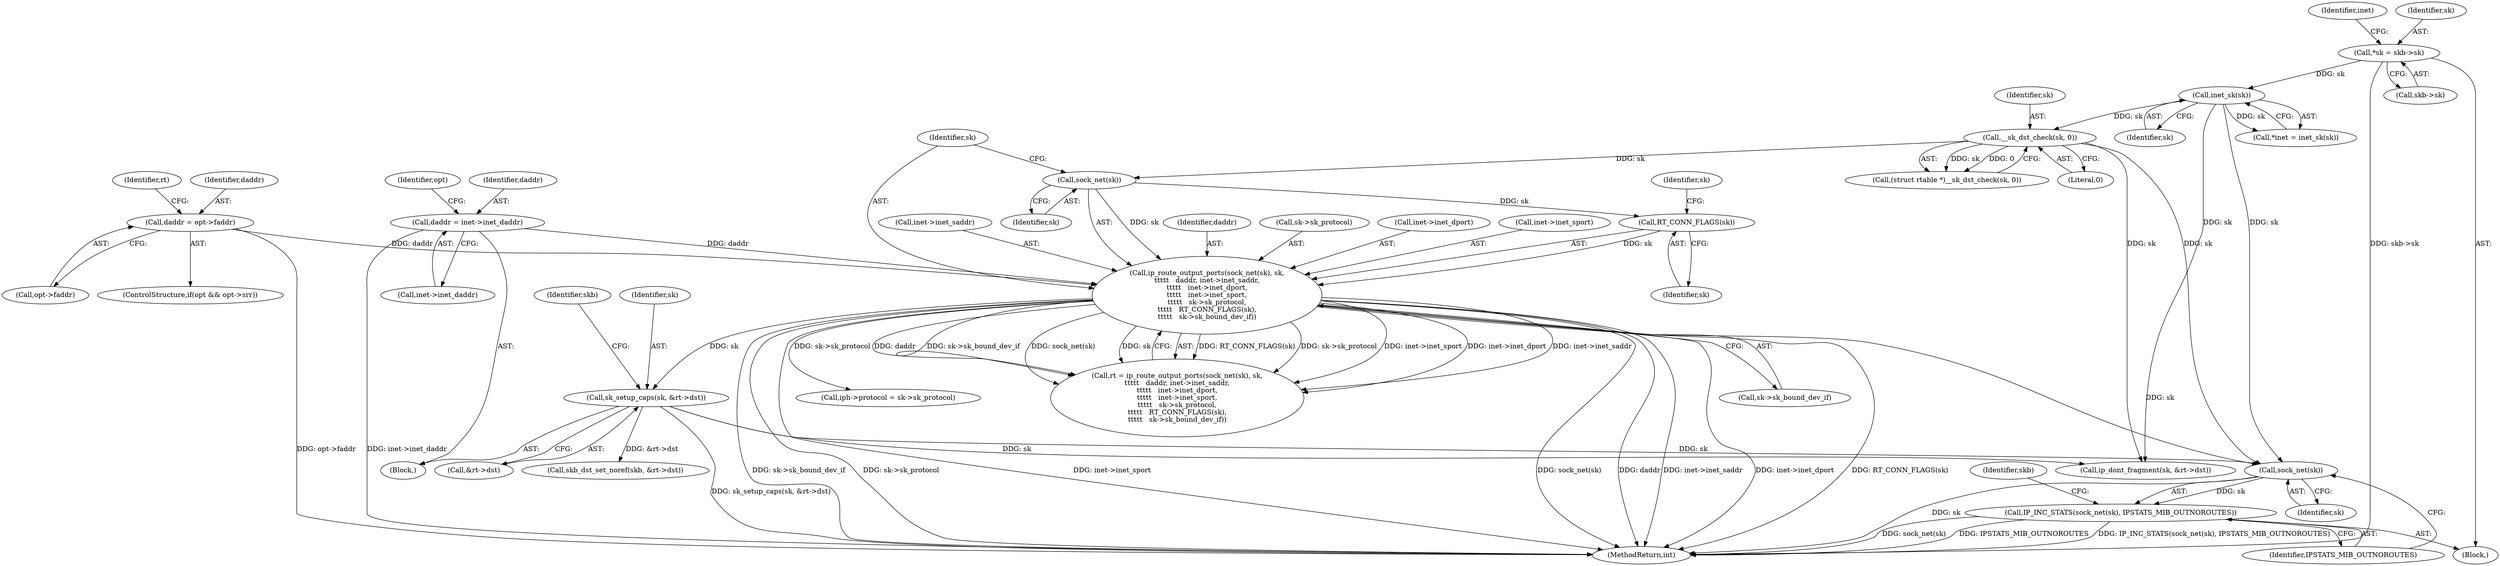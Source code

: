 digraph "1_linux_f6d8bd051c391c1c0458a30b2a7abcd939329259_22@pointer" {
"1000363" [label="(Call,sock_net(sk))"];
"1000143" [label="(Call,__sk_dst_check(sk, 0))"];
"1000118" [label="(Call,inet_sk(sk))"];
"1000110" [label="(Call,*sk = skb->sk)"];
"1000196" [label="(Call,sk_setup_caps(sk, &rt->dst))"];
"1000170" [label="(Call,ip_route_output_ports(sock_net(sk), sk,\n\t\t\t\t\t   daddr, inet->inet_saddr,\n\t\t\t\t\t   inet->inet_dport,\n\t\t\t\t\t   inet->inet_sport,\n\t\t\t\t\t   sk->sk_protocol,\n\t\t\t\t\t   RT_CONN_FLAGS(sk),\n\t\t\t\t\t   sk->sk_bound_dev_if))"];
"1000171" [label="(Call,sock_net(sk))"];
"1000187" [label="(Call,RT_CONN_FLAGS(sk))"];
"1000163" [label="(Call,daddr = opt->faddr)"];
"1000152" [label="(Call,daddr = inet->inet_daddr)"];
"1000362" [label="(Call,IP_INC_STATS(sock_net(sk), IPSTATS_MIB_OUTNOROUTES))"];
"1000365" [label="(Identifier,IPSTATS_MIB_OUTNOROUTES)"];
"1000175" [label="(Call,inet->inet_saddr)"];
"1000157" [label="(ControlStructure,if(opt && opt->srr))"];
"1000154" [label="(Call,inet->inet_daddr)"];
"1000141" [label="(Call,(struct rtable *)__sk_dst_check(sk, 0))"];
"1000294" [label="(Call,iph->protocol = sk->sk_protocol)"];
"1000117" [label="(Identifier,inet)"];
"1000119" [label="(Identifier,sk)"];
"1000363" [label="(Call,sock_net(sk))"];
"1000110" [label="(Call,*sk = skb->sk)"];
"1000153" [label="(Identifier,daddr)"];
"1000168" [label="(Call,rt = ip_route_output_ports(sock_net(sk), sk,\n\t\t\t\t\t   daddr, inet->inet_saddr,\n\t\t\t\t\t   inet->inet_dport,\n\t\t\t\t\t   inet->inet_sport,\n\t\t\t\t\t   sk->sk_protocol,\n\t\t\t\t\t   RT_CONN_FLAGS(sk),\n\t\t\t\t\t   sk->sk_bound_dev_if))"];
"1000108" [label="(Block,)"];
"1000163" [label="(Call,daddr = opt->faddr)"];
"1000118" [label="(Call,inet_sk(sk))"];
"1000173" [label="(Identifier,sk)"];
"1000170" [label="(Call,ip_route_output_ports(sock_net(sk), sk,\n\t\t\t\t\t   daddr, inet->inet_saddr,\n\t\t\t\t\t   inet->inet_dport,\n\t\t\t\t\t   inet->inet_sport,\n\t\t\t\t\t   sk->sk_protocol,\n\t\t\t\t\t   RT_CONN_FLAGS(sk),\n\t\t\t\t\t   sk->sk_bound_dev_if))"];
"1000203" [label="(Identifier,skb)"];
"1000172" [label="(Identifier,sk)"];
"1000150" [label="(Block,)"];
"1000164" [label="(Identifier,daddr)"];
"1000111" [label="(Identifier,sk)"];
"1000174" [label="(Identifier,daddr)"];
"1000169" [label="(Identifier,rt)"];
"1000190" [label="(Identifier,sk)"];
"1000112" [label="(Call,skb->sk)"];
"1000165" [label="(Call,opt->faddr)"];
"1000198" [label="(Call,&rt->dst)"];
"1000202" [label="(Call,skb_dst_set_noref(skb, &rt->dst))"];
"1000197" [label="(Identifier,sk)"];
"1000145" [label="(Literal,0)"];
"1000371" [label="(MethodReturn,int)"];
"1000184" [label="(Call,sk->sk_protocol)"];
"1000367" [label="(Identifier,skb)"];
"1000364" [label="(Identifier,sk)"];
"1000189" [label="(Call,sk->sk_bound_dev_if)"];
"1000187" [label="(Call,RT_CONN_FLAGS(sk))"];
"1000152" [label="(Call,daddr = inet->inet_daddr)"];
"1000196" [label="(Call,sk_setup_caps(sk, &rt->dst))"];
"1000178" [label="(Call,inet->inet_dport)"];
"1000116" [label="(Call,*inet = inet_sk(sk))"];
"1000171" [label="(Call,sock_net(sk))"];
"1000188" [label="(Identifier,sk)"];
"1000159" [label="(Identifier,opt)"];
"1000143" [label="(Call,__sk_dst_check(sk, 0))"];
"1000181" [label="(Call,inet->inet_sport)"];
"1000262" [label="(Call,ip_dont_fragment(sk, &rt->dst))"];
"1000362" [label="(Call,IP_INC_STATS(sock_net(sk), IPSTATS_MIB_OUTNOROUTES))"];
"1000144" [label="(Identifier,sk)"];
"1000363" -> "1000362"  [label="AST: "];
"1000363" -> "1000364"  [label="CFG: "];
"1000364" -> "1000363"  [label="AST: "];
"1000365" -> "1000363"  [label="CFG: "];
"1000363" -> "1000371"  [label="DDG: sk"];
"1000363" -> "1000362"  [label="DDG: sk"];
"1000143" -> "1000363"  [label="DDG: sk"];
"1000196" -> "1000363"  [label="DDG: sk"];
"1000170" -> "1000363"  [label="DDG: sk"];
"1000118" -> "1000363"  [label="DDG: sk"];
"1000143" -> "1000141"  [label="AST: "];
"1000143" -> "1000145"  [label="CFG: "];
"1000144" -> "1000143"  [label="AST: "];
"1000145" -> "1000143"  [label="AST: "];
"1000141" -> "1000143"  [label="CFG: "];
"1000143" -> "1000141"  [label="DDG: sk"];
"1000143" -> "1000141"  [label="DDG: 0"];
"1000118" -> "1000143"  [label="DDG: sk"];
"1000143" -> "1000171"  [label="DDG: sk"];
"1000143" -> "1000262"  [label="DDG: sk"];
"1000118" -> "1000116"  [label="AST: "];
"1000118" -> "1000119"  [label="CFG: "];
"1000119" -> "1000118"  [label="AST: "];
"1000116" -> "1000118"  [label="CFG: "];
"1000118" -> "1000116"  [label="DDG: sk"];
"1000110" -> "1000118"  [label="DDG: sk"];
"1000118" -> "1000262"  [label="DDG: sk"];
"1000110" -> "1000108"  [label="AST: "];
"1000110" -> "1000112"  [label="CFG: "];
"1000111" -> "1000110"  [label="AST: "];
"1000112" -> "1000110"  [label="AST: "];
"1000117" -> "1000110"  [label="CFG: "];
"1000110" -> "1000371"  [label="DDG: skb->sk"];
"1000196" -> "1000150"  [label="AST: "];
"1000196" -> "1000198"  [label="CFG: "];
"1000197" -> "1000196"  [label="AST: "];
"1000198" -> "1000196"  [label="AST: "];
"1000203" -> "1000196"  [label="CFG: "];
"1000196" -> "1000371"  [label="DDG: sk_setup_caps(sk, &rt->dst)"];
"1000170" -> "1000196"  [label="DDG: sk"];
"1000196" -> "1000202"  [label="DDG: &rt->dst"];
"1000196" -> "1000262"  [label="DDG: sk"];
"1000170" -> "1000168"  [label="AST: "];
"1000170" -> "1000189"  [label="CFG: "];
"1000171" -> "1000170"  [label="AST: "];
"1000173" -> "1000170"  [label="AST: "];
"1000174" -> "1000170"  [label="AST: "];
"1000175" -> "1000170"  [label="AST: "];
"1000178" -> "1000170"  [label="AST: "];
"1000181" -> "1000170"  [label="AST: "];
"1000184" -> "1000170"  [label="AST: "];
"1000187" -> "1000170"  [label="AST: "];
"1000189" -> "1000170"  [label="AST: "];
"1000168" -> "1000170"  [label="CFG: "];
"1000170" -> "1000371"  [label="DDG: inet->inet_dport"];
"1000170" -> "1000371"  [label="DDG: RT_CONN_FLAGS(sk)"];
"1000170" -> "1000371"  [label="DDG: sk->sk_bound_dev_if"];
"1000170" -> "1000371"  [label="DDG: sk->sk_protocol"];
"1000170" -> "1000371"  [label="DDG: inet->inet_sport"];
"1000170" -> "1000371"  [label="DDG: sock_net(sk)"];
"1000170" -> "1000371"  [label="DDG: daddr"];
"1000170" -> "1000371"  [label="DDG: inet->inet_saddr"];
"1000170" -> "1000168"  [label="DDG: RT_CONN_FLAGS(sk)"];
"1000170" -> "1000168"  [label="DDG: sk->sk_protocol"];
"1000170" -> "1000168"  [label="DDG: inet->inet_sport"];
"1000170" -> "1000168"  [label="DDG: inet->inet_dport"];
"1000170" -> "1000168"  [label="DDG: inet->inet_saddr"];
"1000170" -> "1000168"  [label="DDG: daddr"];
"1000170" -> "1000168"  [label="DDG: sk->sk_bound_dev_if"];
"1000170" -> "1000168"  [label="DDG: sock_net(sk)"];
"1000170" -> "1000168"  [label="DDG: sk"];
"1000171" -> "1000170"  [label="DDG: sk"];
"1000187" -> "1000170"  [label="DDG: sk"];
"1000163" -> "1000170"  [label="DDG: daddr"];
"1000152" -> "1000170"  [label="DDG: daddr"];
"1000170" -> "1000294"  [label="DDG: sk->sk_protocol"];
"1000171" -> "1000172"  [label="CFG: "];
"1000172" -> "1000171"  [label="AST: "];
"1000173" -> "1000171"  [label="CFG: "];
"1000171" -> "1000187"  [label="DDG: sk"];
"1000187" -> "1000188"  [label="CFG: "];
"1000188" -> "1000187"  [label="AST: "];
"1000190" -> "1000187"  [label="CFG: "];
"1000163" -> "1000157"  [label="AST: "];
"1000163" -> "1000165"  [label="CFG: "];
"1000164" -> "1000163"  [label="AST: "];
"1000165" -> "1000163"  [label="AST: "];
"1000169" -> "1000163"  [label="CFG: "];
"1000163" -> "1000371"  [label="DDG: opt->faddr"];
"1000152" -> "1000150"  [label="AST: "];
"1000152" -> "1000154"  [label="CFG: "];
"1000153" -> "1000152"  [label="AST: "];
"1000154" -> "1000152"  [label="AST: "];
"1000159" -> "1000152"  [label="CFG: "];
"1000152" -> "1000371"  [label="DDG: inet->inet_daddr"];
"1000362" -> "1000108"  [label="AST: "];
"1000362" -> "1000365"  [label="CFG: "];
"1000365" -> "1000362"  [label="AST: "];
"1000367" -> "1000362"  [label="CFG: "];
"1000362" -> "1000371"  [label="DDG: IPSTATS_MIB_OUTNOROUTES"];
"1000362" -> "1000371"  [label="DDG: IP_INC_STATS(sock_net(sk), IPSTATS_MIB_OUTNOROUTES)"];
"1000362" -> "1000371"  [label="DDG: sock_net(sk)"];
}

